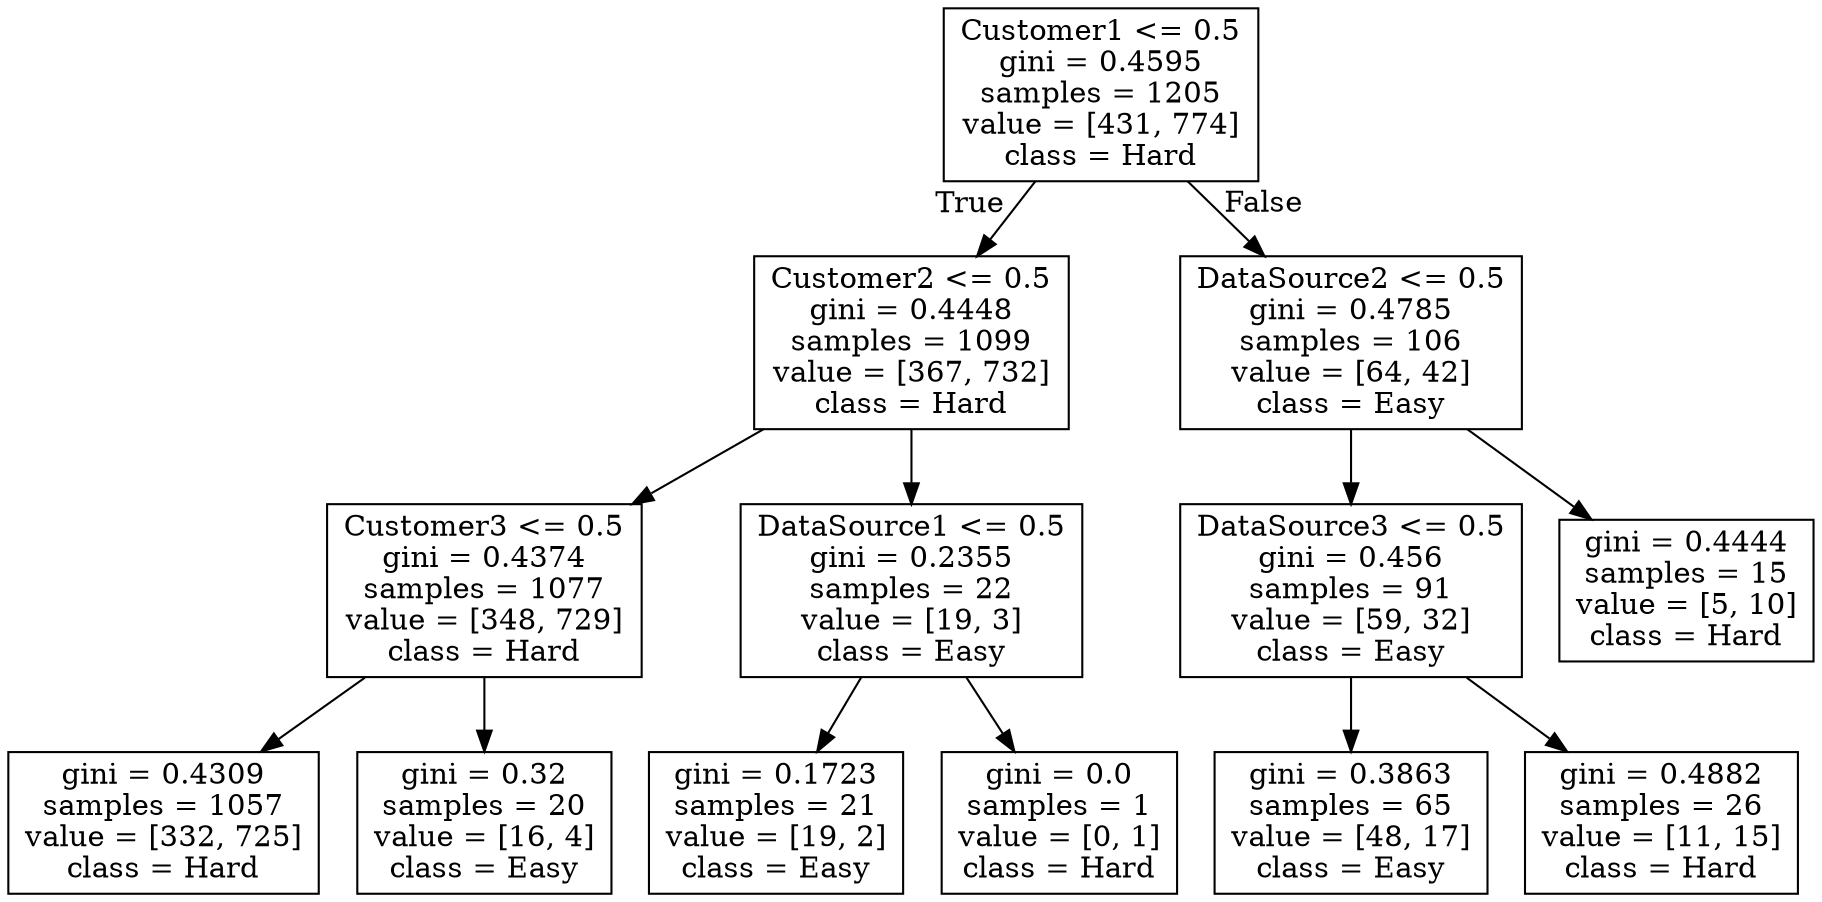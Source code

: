 digraph Tree {
node [shape=box] ;
0 [label="Customer1 <= 0.5\ngini = 0.4595\nsamples = 1205\nvalue = [431, 774]\nclass = Hard"] ;
1 [label="Customer2 <= 0.5\ngini = 0.4448\nsamples = 1099\nvalue = [367, 732]\nclass = Hard"] ;
0 -> 1 [labeldistance=2.5, labelangle=45, headlabel="True"] ;
2 [label="Customer3 <= 0.5\ngini = 0.4374\nsamples = 1077\nvalue = [348, 729]\nclass = Hard"] ;
1 -> 2 ;
3 [label="gini = 0.4309\nsamples = 1057\nvalue = [332, 725]\nclass = Hard"] ;
2 -> 3 ;
4 [label="gini = 0.32\nsamples = 20\nvalue = [16, 4]\nclass = Easy"] ;
2 -> 4 ;
5 [label="DataSource1 <= 0.5\ngini = 0.2355\nsamples = 22\nvalue = [19, 3]\nclass = Easy"] ;
1 -> 5 ;
6 [label="gini = 0.1723\nsamples = 21\nvalue = [19, 2]\nclass = Easy"] ;
5 -> 6 ;
7 [label="gini = 0.0\nsamples = 1\nvalue = [0, 1]\nclass = Hard"] ;
5 -> 7 ;
8 [label="DataSource2 <= 0.5\ngini = 0.4785\nsamples = 106\nvalue = [64, 42]\nclass = Easy"] ;
0 -> 8 [labeldistance=2.5, labelangle=-45, headlabel="False"] ;
9 [label="DataSource3 <= 0.5\ngini = 0.456\nsamples = 91\nvalue = [59, 32]\nclass = Easy"] ;
8 -> 9 ;
10 [label="gini = 0.3863\nsamples = 65\nvalue = [48, 17]\nclass = Easy"] ;
9 -> 10 ;
11 [label="gini = 0.4882\nsamples = 26\nvalue = [11, 15]\nclass = Hard"] ;
9 -> 11 ;
12 [label="gini = 0.4444\nsamples = 15\nvalue = [5, 10]\nclass = Hard"] ;
8 -> 12 ;
}